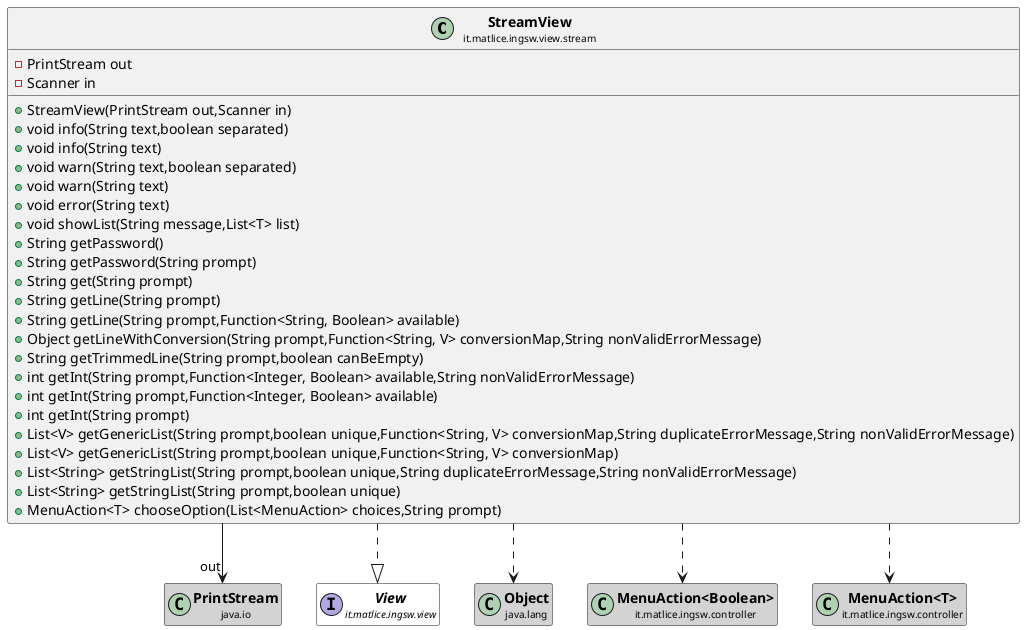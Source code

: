@startuml

skinparam svgLinkTarget _parent
skinparam linetype ortho
set namespaceSeparator none
class "<b><size:14>StreamView</b>\n<size:10>it.matlice.ingsw.view.stream" as it.matlice.ingsw.view.stream.StreamView  [[../../../../../it/matlice/ingsw/view/stream/StreamView.html{it.matlice.ingsw.view.stream.StreamView}]] {
-PrintStream out
-Scanner in
+StreamView(PrintStream out,Scanner in)
+void info(String text,boolean separated)
+void info(String text)
+void warn(String text,boolean separated)
+void warn(String text)
+void error(String text)
+void showList(String message,List<T> list)
+String getPassword()
+String getPassword(String prompt)
+String get(String prompt)
+String getLine(String prompt)
+String getLine(String prompt,Function<String, Boolean> available)
+Object getLineWithConversion(String prompt,Function<String, V> conversionMap,String nonValidErrorMessage)
+String getTrimmedLine(String prompt,boolean canBeEmpty)
+int getInt(String prompt,Function<Integer, Boolean> available,String nonValidErrorMessage)
+int getInt(String prompt,Function<Integer, Boolean> available)
+int getInt(String prompt)
+List<V> getGenericList(String prompt,boolean unique,Function<String, V> conversionMap,String duplicateErrorMessage,String nonValidErrorMessage)
+List<V> getGenericList(String prompt,boolean unique,Function<String, V> conversionMap)
+List<String> getStringList(String prompt,boolean unique,String duplicateErrorMessage,String nonValidErrorMessage)
+List<String> getStringList(String prompt,boolean unique)
+MenuAction<T> chooseOption(List<MenuAction> choices,String prompt)
}


class "<b><size:14>PrintStream</b>\n<size:10>java.io" as java.io.PrintStream  #lightgrey {
}

hide java.io.PrintStream fields
hide java.io.PrintStream methods

it.matlice.ingsw.view.stream.StreamView -->  "out" java.io.PrintStream


interface "<b><size:14>View</b>\n<size:10>it.matlice.ingsw.view" as it.matlice.ingsw.view.View  [[../../../../../it/matlice/ingsw/view/View.html{it.matlice.ingsw.view.View}]] #white {
}

hide it.matlice.ingsw.view.View fields
hide it.matlice.ingsw.view.View methods

it.matlice.ingsw.view.stream.StreamView ..|> it.matlice.ingsw.view.View


class "<b><size:14>Object</b>\n<size:10>java.lang" as java.lang.Object  #lightgrey {
}

hide java.lang.Object fields
hide java.lang.Object methods

it.matlice.ingsw.view.stream.StreamView ..> java.lang.Object







class "<b><size:14>MenuAction<Boolean></b>\n<size:10>it.matlice.ingsw.controller" as it.matlice.ingsw.controller.MenuActionBoolean  [[../../../../../it/matlice/ingsw/controller/MenuAction.html{it.matlice.ingsw.controller.MenuAction}]] #lightgrey {
}

hide it.matlice.ingsw.controller.MenuActionBoolean fields
hide it.matlice.ingsw.controller.MenuActionBoolean methods

it.matlice.ingsw.view.stream.StreamView ..> it.matlice.ingsw.controller.MenuActionBoolean

class "<b><size:14>MenuAction<T></b>\n<size:10>it.matlice.ingsw.controller" as it.matlice.ingsw.controller.MenuActionObject  [[../../../../../it/matlice/ingsw/controller/MenuAction.html{it.matlice.ingsw.controller.MenuAction}]] #lightgrey {
}

hide it.matlice.ingsw.controller.MenuActionObject fields
hide it.matlice.ingsw.controller.MenuActionObject methods

it.matlice.ingsw.view.stream.StreamView ..> it.matlice.ingsw.controller.MenuActionObject


@enduml
